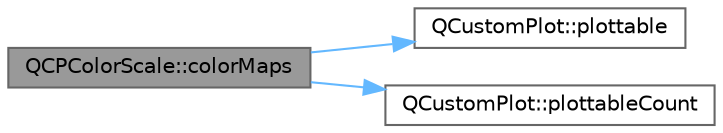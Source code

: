 digraph "QCPColorScale::colorMaps"
{
 // LATEX_PDF_SIZE
  bgcolor="transparent";
  edge [fontname=Helvetica,fontsize=10,labelfontname=Helvetica,labelfontsize=10];
  node [fontname=Helvetica,fontsize=10,shape=box,height=0.2,width=0.4];
  rankdir="LR";
  Node1 [label="QCPColorScale::colorMaps",height=0.2,width=0.4,color="gray40", fillcolor="grey60", style="filled", fontcolor="black",tooltip=" "];
  Node1 -> Node2 [color="steelblue1",style="solid"];
  Node2 [label="QCustomPlot::plottable",height=0.2,width=0.4,color="grey40", fillcolor="white", style="filled",URL="$class_q_custom_plot.html#a32de81ff53e263e785b83b52ecd99d6f",tooltip=" "];
  Node1 -> Node3 [color="steelblue1",style="solid"];
  Node3 [label="QCustomPlot::plottableCount",height=0.2,width=0.4,color="grey40", fillcolor="white", style="filled",URL="$class_q_custom_plot.html#a5f4f15991c14bf9ad659bb2a19dfbed4",tooltip=" "];
}

